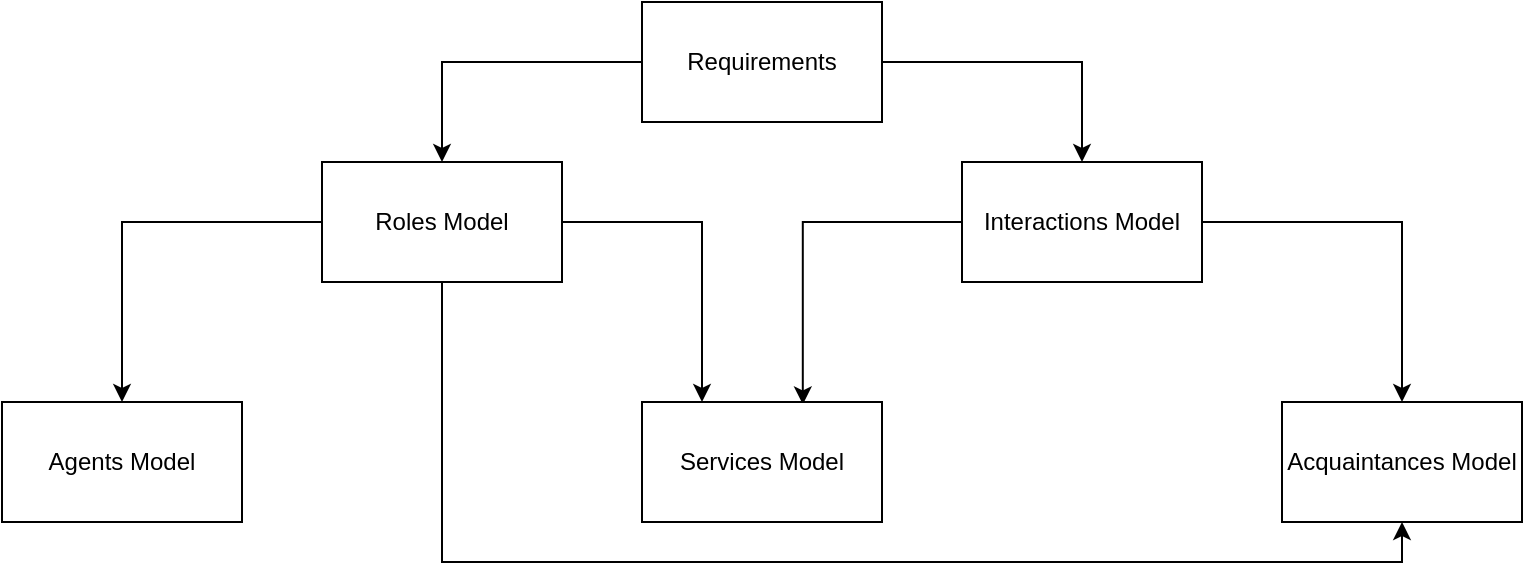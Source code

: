 <mxfile version="20.3.0" type="device"><diagram id="3HCNCr8A2_8ZqMIdNZSG" name="Page-1"><mxGraphModel dx="1038" dy="659" grid="1" gridSize="10" guides="1" tooltips="1" connect="1" arrows="1" fold="1" page="1" pageScale="1" pageWidth="850" pageHeight="1100" math="0" shadow="0"><root><mxCell id="0"/><mxCell id="1" parent="0"/><mxCell id="8E8kd-Ae_ELnQ-rbRJ5V-7" style="edgeStyle=orthogonalEdgeStyle;rounded=0;orthogonalLoop=1;jettySize=auto;html=1;entryX=0.5;entryY=0;entryDx=0;entryDy=0;" edge="1" parent="1" source="8E8kd-Ae_ELnQ-rbRJ5V-1" target="8E8kd-Ae_ELnQ-rbRJ5V-2"><mxGeometry relative="1" as="geometry"/></mxCell><mxCell id="8E8kd-Ae_ELnQ-rbRJ5V-8" style="edgeStyle=orthogonalEdgeStyle;rounded=0;orthogonalLoop=1;jettySize=auto;html=1;" edge="1" parent="1" source="8E8kd-Ae_ELnQ-rbRJ5V-1" target="8E8kd-Ae_ELnQ-rbRJ5V-3"><mxGeometry relative="1" as="geometry"/></mxCell><mxCell id="8E8kd-Ae_ELnQ-rbRJ5V-1" value="Requirements" style="rounded=0;whiteSpace=wrap;html=1;" vertex="1" parent="1"><mxGeometry x="360" y="40" width="120" height="60" as="geometry"/></mxCell><mxCell id="8E8kd-Ae_ELnQ-rbRJ5V-11" style="edgeStyle=orthogonalEdgeStyle;rounded=0;orthogonalLoop=1;jettySize=auto;html=1;entryX=0.25;entryY=0;entryDx=0;entryDy=0;" edge="1" parent="1" source="8E8kd-Ae_ELnQ-rbRJ5V-2" target="8E8kd-Ae_ELnQ-rbRJ5V-4"><mxGeometry relative="1" as="geometry"/></mxCell><mxCell id="8E8kd-Ae_ELnQ-rbRJ5V-12" style="edgeStyle=orthogonalEdgeStyle;rounded=0;orthogonalLoop=1;jettySize=auto;html=1;" edge="1" parent="1" source="8E8kd-Ae_ELnQ-rbRJ5V-2" target="8E8kd-Ae_ELnQ-rbRJ5V-5"><mxGeometry relative="1" as="geometry"/></mxCell><mxCell id="8E8kd-Ae_ELnQ-rbRJ5V-13" style="edgeStyle=orthogonalEdgeStyle;rounded=0;orthogonalLoop=1;jettySize=auto;html=1;entryX=0.5;entryY=1;entryDx=0;entryDy=0;" edge="1" parent="1" source="8E8kd-Ae_ELnQ-rbRJ5V-2" target="8E8kd-Ae_ELnQ-rbRJ5V-6"><mxGeometry relative="1" as="geometry"><mxPoint x="270" y="310" as="targetPoint"/><Array as="points"><mxPoint x="260" y="320"/><mxPoint x="740" y="320"/></Array></mxGeometry></mxCell><mxCell id="8E8kd-Ae_ELnQ-rbRJ5V-2" value="Roles Model" style="rounded=0;whiteSpace=wrap;html=1;" vertex="1" parent="1"><mxGeometry x="200" y="120" width="120" height="60" as="geometry"/></mxCell><mxCell id="8E8kd-Ae_ELnQ-rbRJ5V-9" style="edgeStyle=orthogonalEdgeStyle;rounded=0;orthogonalLoop=1;jettySize=auto;html=1;" edge="1" parent="1" source="8E8kd-Ae_ELnQ-rbRJ5V-3" target="8E8kd-Ae_ELnQ-rbRJ5V-6"><mxGeometry relative="1" as="geometry"/></mxCell><mxCell id="8E8kd-Ae_ELnQ-rbRJ5V-10" style="edgeStyle=orthogonalEdgeStyle;rounded=0;orthogonalLoop=1;jettySize=auto;html=1;entryX=0.67;entryY=0.02;entryDx=0;entryDy=0;entryPerimeter=0;" edge="1" parent="1" source="8E8kd-Ae_ELnQ-rbRJ5V-3" target="8E8kd-Ae_ELnQ-rbRJ5V-4"><mxGeometry relative="1" as="geometry"/></mxCell><mxCell id="8E8kd-Ae_ELnQ-rbRJ5V-3" value="Interactions Model" style="rounded=0;whiteSpace=wrap;html=1;" vertex="1" parent="1"><mxGeometry x="520" y="120" width="120" height="60" as="geometry"/></mxCell><mxCell id="8E8kd-Ae_ELnQ-rbRJ5V-4" value="Services Model" style="rounded=0;whiteSpace=wrap;html=1;" vertex="1" parent="1"><mxGeometry x="360" y="240" width="120" height="60" as="geometry"/></mxCell><mxCell id="8E8kd-Ae_ELnQ-rbRJ5V-5" value="Agents Model" style="rounded=0;whiteSpace=wrap;html=1;" vertex="1" parent="1"><mxGeometry x="40" y="240" width="120" height="60" as="geometry"/></mxCell><mxCell id="8E8kd-Ae_ELnQ-rbRJ5V-6" value="Acquaintances Model" style="rounded=0;whiteSpace=wrap;html=1;" vertex="1" parent="1"><mxGeometry x="680" y="240" width="120" height="60" as="geometry"/></mxCell></root></mxGraphModel></diagram></mxfile>